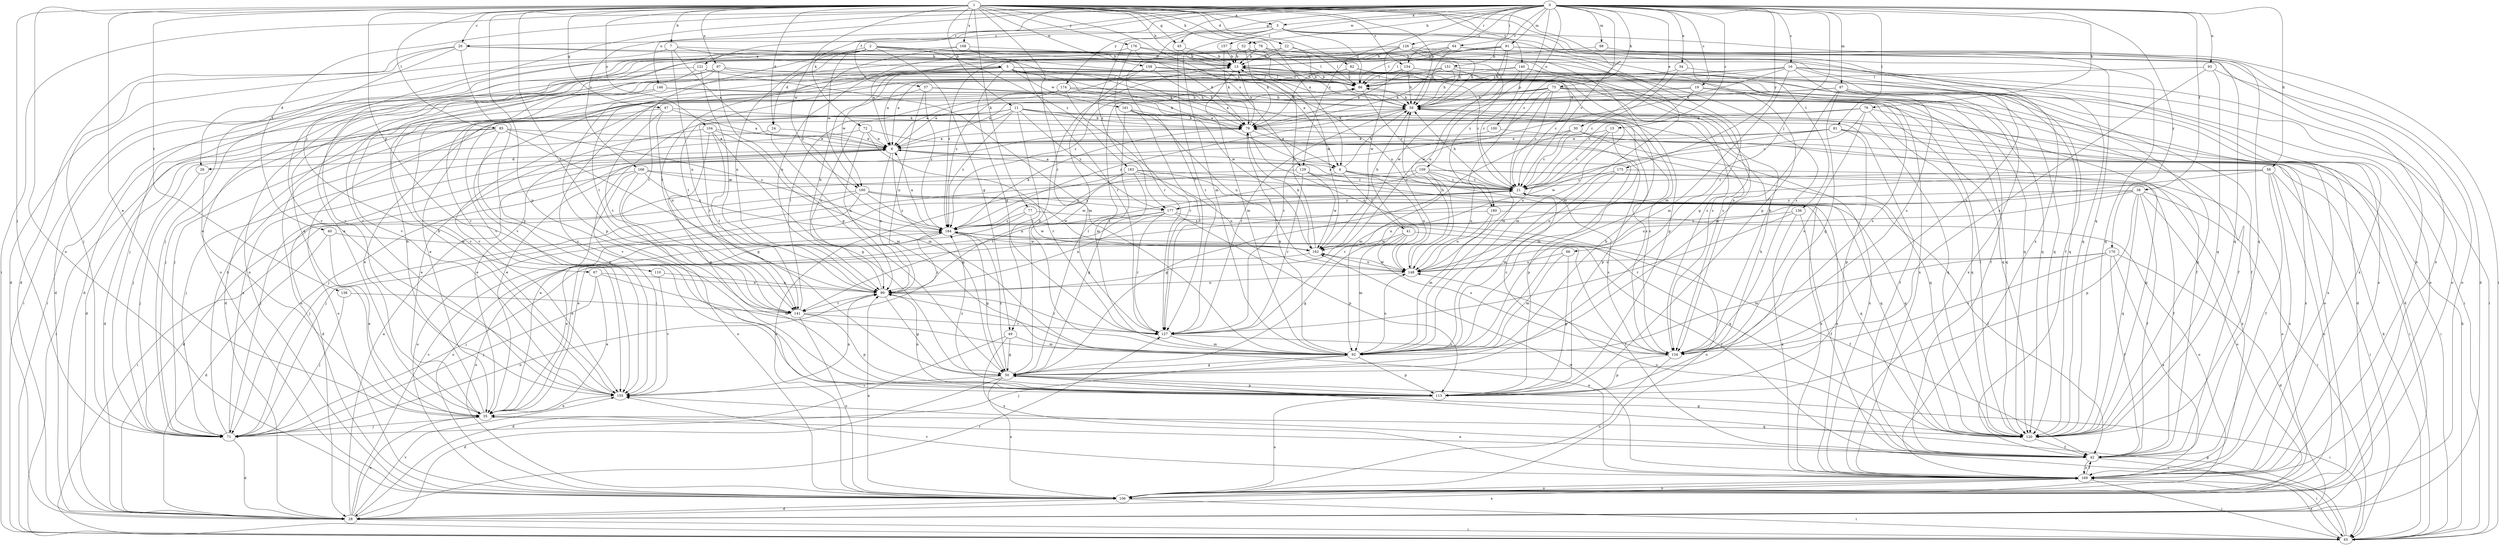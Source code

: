 strict digraph  {
0;
1;
2;
3;
4;
5;
6;
7;
11;
13;
15;
16;
19;
20;
21;
22;
24;
26;
28;
30;
34;
35;
37;
38;
40;
41;
42;
45;
47;
49;
50;
52;
56;
58;
64;
65;
66;
67;
71;
72;
75;
76;
77;
78;
79;
81;
82;
85;
86;
87;
88;
91;
92;
93;
97;
99;
100;
104;
106;
109;
110;
113;
120;
121;
126;
127;
129;
134;
136;
138;
140;
141;
146;
148;
151;
154;
155;
157;
158;
160;
161;
162;
166;
168;
169;
170;
174;
175;
176;
177;
180;
183;
184;
0 -> 3  [label=a];
0 -> 15  [label=c];
0 -> 16  [label=c];
0 -> 19  [label=c];
0 -> 30  [label=e];
0 -> 34  [label=e];
0 -> 37  [label=f];
0 -> 38  [label=f];
0 -> 40  [label=f];
0 -> 45  [label=g];
0 -> 52  [label=h];
0 -> 56  [label=h];
0 -> 64  [label=i];
0 -> 65  [label=i];
0 -> 66  [label=j];
0 -> 67  [label=j];
0 -> 72  [label=k];
0 -> 75  [label=k];
0 -> 76  [label=k];
0 -> 81  [label=l];
0 -> 87  [label=m];
0 -> 88  [label=m];
0 -> 91  [label=m];
0 -> 93  [label=n];
0 -> 100  [label=o];
0 -> 109  [label=p];
0 -> 121  [label=r];
0 -> 126  [label=r];
0 -> 129  [label=s];
0 -> 146  [label=u];
0 -> 151  [label=v];
0 -> 154  [label=v];
0 -> 157  [label=w];
0 -> 166  [label=x];
0 -> 170  [label=y];
0 -> 174  [label=y];
0 -> 175  [label=y];
0 -> 180  [label=z];
1 -> 3  [label=a];
1 -> 4  [label=a];
1 -> 7  [label=b];
1 -> 11  [label=b];
1 -> 13  [label=b];
1 -> 20  [label=c];
1 -> 22  [label=d];
1 -> 24  [label=d];
1 -> 35  [label=e];
1 -> 45  [label=g];
1 -> 47  [label=g];
1 -> 58  [label=h];
1 -> 71  [label=j];
1 -> 77  [label=k];
1 -> 78  [label=k];
1 -> 82  [label=l];
1 -> 85  [label=l];
1 -> 97  [label=n];
1 -> 104  [label=o];
1 -> 106  [label=o];
1 -> 110  [label=p];
1 -> 113  [label=p];
1 -> 120  [label=q];
1 -> 127  [label=r];
1 -> 129  [label=s];
1 -> 136  [label=t];
1 -> 138  [label=t];
1 -> 140  [label=t];
1 -> 141  [label=t];
1 -> 154  [label=v];
1 -> 158  [label=w];
1 -> 160  [label=w];
1 -> 168  [label=x];
1 -> 169  [label=x];
1 -> 176  [label=y];
2 -> 4  [label=a];
2 -> 13  [label=b];
2 -> 24  [label=d];
2 -> 26  [label=d];
2 -> 49  [label=g];
2 -> 99  [label=n];
2 -> 134  [label=s];
2 -> 141  [label=t];
2 -> 148  [label=u];
2 -> 155  [label=v];
2 -> 160  [label=w];
2 -> 180  [label=z];
2 -> 183  [label=z];
3 -> 20  [label=c];
3 -> 21  [label=c];
3 -> 65  [label=i];
3 -> 86  [label=l];
3 -> 92  [label=m];
3 -> 113  [label=p];
3 -> 127  [label=r];
3 -> 177  [label=y];
4 -> 21  [label=c];
4 -> 41  [label=f];
4 -> 58  [label=h];
4 -> 120  [label=q];
4 -> 148  [label=u];
4 -> 184  [label=z];
5 -> 4  [label=a];
5 -> 42  [label=f];
5 -> 49  [label=g];
5 -> 65  [label=i];
5 -> 79  [label=k];
5 -> 86  [label=l];
5 -> 113  [label=p];
5 -> 141  [label=t];
5 -> 160  [label=w];
5 -> 161  [label=w];
5 -> 162  [label=w];
6 -> 4  [label=a];
6 -> 26  [label=d];
6 -> 28  [label=d];
6 -> 50  [label=g];
6 -> 71  [label=j];
6 -> 99  [label=n];
6 -> 113  [label=p];
7 -> 4  [label=a];
7 -> 5  [label=a];
7 -> 6  [label=a];
7 -> 28  [label=d];
7 -> 99  [label=n];
11 -> 28  [label=d];
11 -> 42  [label=f];
11 -> 79  [label=k];
11 -> 99  [label=n];
11 -> 106  [label=o];
11 -> 120  [label=q];
11 -> 127  [label=r];
11 -> 134  [label=s];
11 -> 141  [label=t];
11 -> 177  [label=y];
11 -> 184  [label=z];
13 -> 86  [label=l];
13 -> 92  [label=m];
13 -> 113  [label=p];
13 -> 134  [label=s];
15 -> 6  [label=a];
15 -> 21  [label=c];
15 -> 92  [label=m];
15 -> 148  [label=u];
16 -> 6  [label=a];
16 -> 65  [label=i];
16 -> 86  [label=l];
16 -> 92  [label=m];
16 -> 106  [label=o];
16 -> 120  [label=q];
16 -> 134  [label=s];
16 -> 155  [label=v];
16 -> 162  [label=w];
19 -> 21  [label=c];
19 -> 28  [label=d];
19 -> 58  [label=h];
19 -> 120  [label=q];
19 -> 155  [label=v];
20 -> 13  [label=b];
20 -> 28  [label=d];
20 -> 35  [label=e];
20 -> 71  [label=j];
20 -> 113  [label=p];
20 -> 134  [label=s];
21 -> 6  [label=a];
21 -> 42  [label=f];
21 -> 58  [label=h];
21 -> 134  [label=s];
21 -> 177  [label=y];
22 -> 13  [label=b];
22 -> 58  [label=h];
22 -> 86  [label=l];
22 -> 155  [label=v];
24 -> 6  [label=a];
24 -> 71  [label=j];
24 -> 92  [label=m];
26 -> 71  [label=j];
28 -> 6  [label=a];
28 -> 21  [label=c];
28 -> 35  [label=e];
28 -> 65  [label=i];
28 -> 127  [label=r];
28 -> 155  [label=v];
28 -> 169  [label=x];
30 -> 6  [label=a];
30 -> 21  [label=c];
30 -> 65  [label=i];
30 -> 92  [label=m];
30 -> 169  [label=x];
34 -> 21  [label=c];
34 -> 86  [label=l];
34 -> 106  [label=o];
35 -> 13  [label=b];
35 -> 71  [label=j];
35 -> 120  [label=q];
37 -> 58  [label=h];
37 -> 79  [label=k];
37 -> 99  [label=n];
37 -> 155  [label=v];
37 -> 184  [label=z];
38 -> 35  [label=e];
38 -> 42  [label=f];
38 -> 65  [label=i];
38 -> 106  [label=o];
38 -> 113  [label=p];
38 -> 120  [label=q];
38 -> 148  [label=u];
38 -> 177  [label=y];
40 -> 28  [label=d];
40 -> 35  [label=e];
40 -> 162  [label=w];
41 -> 42  [label=f];
41 -> 50  [label=g];
41 -> 58  [label=h];
41 -> 92  [label=m];
41 -> 134  [label=s];
41 -> 162  [label=w];
42 -> 35  [label=e];
42 -> 65  [label=i];
42 -> 148  [label=u];
42 -> 169  [label=x];
42 -> 184  [label=z];
45 -> 13  [label=b];
45 -> 58  [label=h];
45 -> 127  [label=r];
47 -> 6  [label=a];
47 -> 35  [label=e];
47 -> 79  [label=k];
47 -> 99  [label=n];
47 -> 141  [label=t];
49 -> 28  [label=d];
49 -> 50  [label=g];
49 -> 92  [label=m];
49 -> 169  [label=x];
50 -> 13  [label=b];
50 -> 28  [label=d];
50 -> 58  [label=h];
50 -> 65  [label=i];
50 -> 86  [label=l];
50 -> 106  [label=o];
50 -> 113  [label=p];
50 -> 155  [label=v];
50 -> 184  [label=z];
52 -> 13  [label=b];
52 -> 58  [label=h];
52 -> 71  [label=j];
52 -> 79  [label=k];
52 -> 92  [label=m];
52 -> 99  [label=n];
52 -> 162  [label=w];
56 -> 21  [label=c];
56 -> 42  [label=f];
56 -> 65  [label=i];
56 -> 99  [label=n];
56 -> 106  [label=o];
56 -> 127  [label=r];
56 -> 169  [label=x];
58 -> 79  [label=k];
58 -> 106  [label=o];
58 -> 127  [label=r];
58 -> 184  [label=z];
64 -> 13  [label=b];
64 -> 58  [label=h];
64 -> 86  [label=l];
64 -> 134  [label=s];
64 -> 141  [label=t];
64 -> 169  [label=x];
65 -> 50  [label=g];
65 -> 58  [label=h];
65 -> 79  [label=k];
65 -> 155  [label=v];
65 -> 169  [label=x];
66 -> 92  [label=m];
66 -> 113  [label=p];
66 -> 148  [label=u];
67 -> 35  [label=e];
67 -> 71  [label=j];
67 -> 92  [label=m];
67 -> 99  [label=n];
71 -> 6  [label=a];
71 -> 28  [label=d];
71 -> 58  [label=h];
71 -> 99  [label=n];
72 -> 6  [label=a];
72 -> 35  [label=e];
72 -> 99  [label=n];
72 -> 113  [label=p];
72 -> 127  [label=r];
75 -> 6  [label=a];
75 -> 21  [label=c];
75 -> 28  [label=d];
75 -> 42  [label=f];
75 -> 58  [label=h];
75 -> 71  [label=j];
75 -> 92  [label=m];
75 -> 127  [label=r];
75 -> 134  [label=s];
76 -> 21  [label=c];
76 -> 79  [label=k];
76 -> 120  [label=q];
76 -> 134  [label=s];
76 -> 155  [label=v];
76 -> 169  [label=x];
77 -> 106  [label=o];
77 -> 120  [label=q];
77 -> 162  [label=w];
77 -> 184  [label=z];
78 -> 13  [label=b];
78 -> 35  [label=e];
78 -> 42  [label=f];
78 -> 86  [label=l];
78 -> 106  [label=o];
78 -> 120  [label=q];
79 -> 6  [label=a];
79 -> 13  [label=b];
79 -> 35  [label=e];
79 -> 120  [label=q];
79 -> 148  [label=u];
81 -> 6  [label=a];
81 -> 65  [label=i];
81 -> 71  [label=j];
81 -> 113  [label=p];
81 -> 162  [label=w];
81 -> 169  [label=x];
82 -> 21  [label=c];
82 -> 79  [label=k];
82 -> 86  [label=l];
82 -> 134  [label=s];
82 -> 184  [label=z];
85 -> 6  [label=a];
85 -> 28  [label=d];
85 -> 50  [label=g];
85 -> 65  [label=i];
85 -> 106  [label=o];
85 -> 113  [label=p];
85 -> 184  [label=z];
86 -> 13  [label=b];
86 -> 21  [label=c];
86 -> 58  [label=h];
87 -> 6  [label=a];
87 -> 42  [label=f];
87 -> 50  [label=g];
87 -> 58  [label=h];
87 -> 92  [label=m];
87 -> 120  [label=q];
87 -> 169  [label=x];
88 -> 13  [label=b];
88 -> 120  [label=q];
91 -> 13  [label=b];
91 -> 28  [label=d];
91 -> 35  [label=e];
91 -> 58  [label=h];
91 -> 86  [label=l];
91 -> 120  [label=q];
91 -> 148  [label=u];
91 -> 169  [label=x];
91 -> 184  [label=z];
92 -> 50  [label=g];
92 -> 71  [label=j];
92 -> 79  [label=k];
92 -> 113  [label=p];
92 -> 148  [label=u];
93 -> 86  [label=l];
93 -> 106  [label=o];
93 -> 120  [label=q];
93 -> 134  [label=s];
97 -> 28  [label=d];
97 -> 50  [label=g];
97 -> 65  [label=i];
97 -> 71  [label=j];
97 -> 86  [label=l];
97 -> 120  [label=q];
97 -> 169  [label=x];
99 -> 13  [label=b];
99 -> 50  [label=g];
99 -> 127  [label=r];
99 -> 141  [label=t];
100 -> 6  [label=a];
100 -> 120  [label=q];
104 -> 6  [label=a];
104 -> 35  [label=e];
104 -> 50  [label=g];
104 -> 92  [label=m];
104 -> 113  [label=p];
104 -> 141  [label=t];
106 -> 28  [label=d];
106 -> 65  [label=i];
106 -> 99  [label=n];
106 -> 169  [label=x];
109 -> 21  [label=c];
109 -> 42  [label=f];
109 -> 50  [label=g];
109 -> 71  [label=j];
109 -> 141  [label=t];
109 -> 148  [label=u];
109 -> 169  [label=x];
110 -> 99  [label=n];
110 -> 155  [label=v];
113 -> 58  [label=h];
113 -> 99  [label=n];
113 -> 106  [label=o];
113 -> 184  [label=z];
120 -> 42  [label=f];
120 -> 50  [label=g];
120 -> 86  [label=l];
121 -> 28  [label=d];
121 -> 86  [label=l];
121 -> 92  [label=m];
121 -> 99  [label=n];
121 -> 155  [label=v];
126 -> 6  [label=a];
126 -> 13  [label=b];
126 -> 50  [label=g];
126 -> 58  [label=h];
126 -> 92  [label=m];
126 -> 155  [label=v];
126 -> 162  [label=w];
127 -> 92  [label=m];
127 -> 134  [label=s];
129 -> 21  [label=c];
129 -> 28  [label=d];
129 -> 127  [label=r];
129 -> 162  [label=w];
129 -> 169  [label=x];
134 -> 13  [label=b];
134 -> 21  [label=c];
134 -> 106  [label=o];
134 -> 113  [label=p];
136 -> 42  [label=f];
136 -> 127  [label=r];
136 -> 169  [label=x];
136 -> 184  [label=z];
138 -> 71  [label=j];
138 -> 141  [label=t];
140 -> 6  [label=a];
140 -> 21  [label=c];
140 -> 86  [label=l];
140 -> 134  [label=s];
140 -> 162  [label=w];
140 -> 169  [label=x];
141 -> 86  [label=l];
141 -> 106  [label=o];
141 -> 113  [label=p];
141 -> 127  [label=r];
141 -> 184  [label=z];
146 -> 28  [label=d];
146 -> 42  [label=f];
146 -> 58  [label=h];
146 -> 155  [label=v];
148 -> 58  [label=h];
148 -> 99  [label=n];
148 -> 162  [label=w];
151 -> 21  [label=c];
151 -> 58  [label=h];
151 -> 79  [label=k];
151 -> 86  [label=l];
151 -> 155  [label=v];
151 -> 169  [label=x];
154 -> 58  [label=h];
154 -> 65  [label=i];
154 -> 79  [label=k];
154 -> 86  [label=l];
154 -> 120  [label=q];
154 -> 141  [label=t];
155 -> 13  [label=b];
155 -> 35  [label=e];
155 -> 99  [label=n];
157 -> 13  [label=b];
157 -> 58  [label=h];
157 -> 79  [label=k];
158 -> 79  [label=k];
158 -> 86  [label=l];
158 -> 92  [label=m];
158 -> 120  [label=q];
158 -> 184  [label=z];
160 -> 65  [label=i];
160 -> 71  [label=j];
160 -> 106  [label=o];
160 -> 120  [label=q];
160 -> 162  [label=w];
160 -> 177  [label=y];
160 -> 184  [label=z];
161 -> 79  [label=k];
161 -> 92  [label=m];
161 -> 127  [label=r];
161 -> 134  [label=s];
161 -> 148  [label=u];
162 -> 13  [label=b];
162 -> 71  [label=j];
162 -> 79  [label=k];
162 -> 148  [label=u];
166 -> 21  [label=c];
166 -> 35  [label=e];
166 -> 71  [label=j];
166 -> 106  [label=o];
166 -> 120  [label=q];
166 -> 184  [label=z];
168 -> 13  [label=b];
168 -> 127  [label=r];
168 -> 155  [label=v];
168 -> 184  [label=z];
169 -> 42  [label=f];
169 -> 65  [label=i];
169 -> 99  [label=n];
169 -> 106  [label=o];
169 -> 155  [label=v];
169 -> 162  [label=w];
170 -> 28  [label=d];
170 -> 42  [label=f];
170 -> 92  [label=m];
170 -> 134  [label=s];
170 -> 148  [label=u];
170 -> 169  [label=x];
174 -> 6  [label=a];
174 -> 35  [label=e];
174 -> 58  [label=h];
174 -> 71  [label=j];
174 -> 92  [label=m];
174 -> 120  [label=q];
174 -> 127  [label=r];
175 -> 21  [label=c];
175 -> 92  [label=m];
175 -> 106  [label=o];
175 -> 148  [label=u];
176 -> 13  [label=b];
176 -> 79  [label=k];
176 -> 106  [label=o];
176 -> 120  [label=q];
176 -> 127  [label=r];
177 -> 21  [label=c];
177 -> 35  [label=e];
177 -> 99  [label=n];
177 -> 106  [label=o];
177 -> 113  [label=p];
177 -> 127  [label=r];
177 -> 184  [label=z];
180 -> 92  [label=m];
180 -> 106  [label=o];
180 -> 148  [label=u];
180 -> 184  [label=z];
183 -> 21  [label=c];
183 -> 50  [label=g];
183 -> 99  [label=n];
183 -> 106  [label=o];
183 -> 148  [label=u];
183 -> 169  [label=x];
184 -> 6  [label=a];
184 -> 35  [label=e];
184 -> 42  [label=f];
184 -> 50  [label=g];
184 -> 79  [label=k];
184 -> 106  [label=o];
184 -> 162  [label=w];
}
